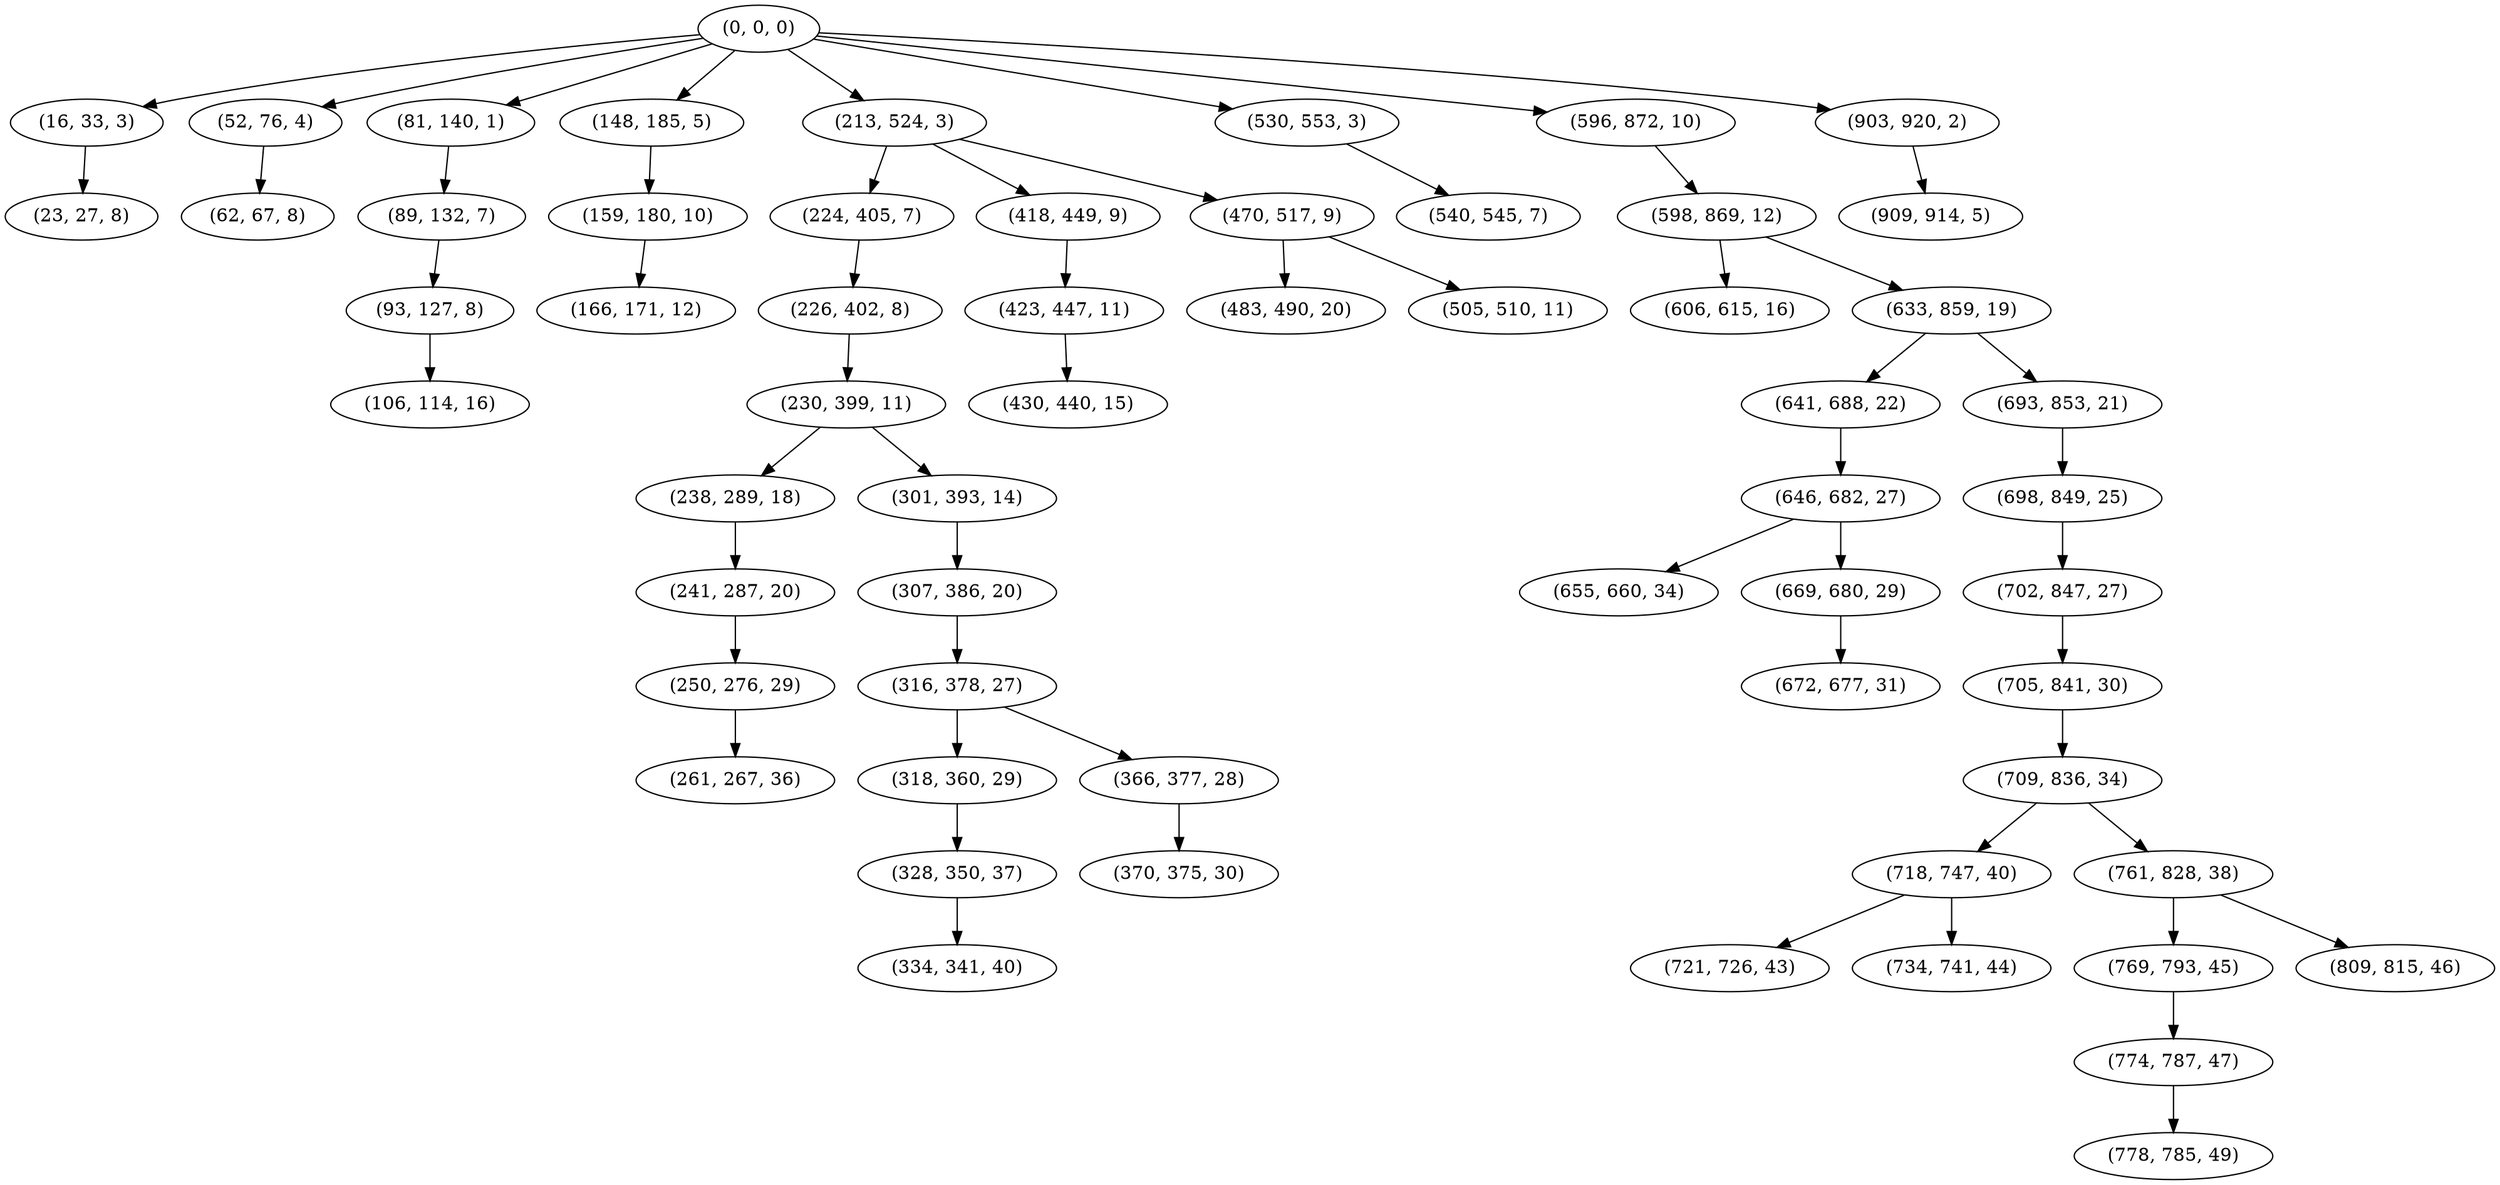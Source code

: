 digraph tree {
    "(0, 0, 0)";
    "(16, 33, 3)";
    "(23, 27, 8)";
    "(52, 76, 4)";
    "(62, 67, 8)";
    "(81, 140, 1)";
    "(89, 132, 7)";
    "(93, 127, 8)";
    "(106, 114, 16)";
    "(148, 185, 5)";
    "(159, 180, 10)";
    "(166, 171, 12)";
    "(213, 524, 3)";
    "(224, 405, 7)";
    "(226, 402, 8)";
    "(230, 399, 11)";
    "(238, 289, 18)";
    "(241, 287, 20)";
    "(250, 276, 29)";
    "(261, 267, 36)";
    "(301, 393, 14)";
    "(307, 386, 20)";
    "(316, 378, 27)";
    "(318, 360, 29)";
    "(328, 350, 37)";
    "(334, 341, 40)";
    "(366, 377, 28)";
    "(370, 375, 30)";
    "(418, 449, 9)";
    "(423, 447, 11)";
    "(430, 440, 15)";
    "(470, 517, 9)";
    "(483, 490, 20)";
    "(505, 510, 11)";
    "(530, 553, 3)";
    "(540, 545, 7)";
    "(596, 872, 10)";
    "(598, 869, 12)";
    "(606, 615, 16)";
    "(633, 859, 19)";
    "(641, 688, 22)";
    "(646, 682, 27)";
    "(655, 660, 34)";
    "(669, 680, 29)";
    "(672, 677, 31)";
    "(693, 853, 21)";
    "(698, 849, 25)";
    "(702, 847, 27)";
    "(705, 841, 30)";
    "(709, 836, 34)";
    "(718, 747, 40)";
    "(721, 726, 43)";
    "(734, 741, 44)";
    "(761, 828, 38)";
    "(769, 793, 45)";
    "(774, 787, 47)";
    "(778, 785, 49)";
    "(809, 815, 46)";
    "(903, 920, 2)";
    "(909, 914, 5)";
    "(0, 0, 0)" -> "(16, 33, 3)";
    "(0, 0, 0)" -> "(52, 76, 4)";
    "(0, 0, 0)" -> "(81, 140, 1)";
    "(0, 0, 0)" -> "(148, 185, 5)";
    "(0, 0, 0)" -> "(213, 524, 3)";
    "(0, 0, 0)" -> "(530, 553, 3)";
    "(0, 0, 0)" -> "(596, 872, 10)";
    "(0, 0, 0)" -> "(903, 920, 2)";
    "(16, 33, 3)" -> "(23, 27, 8)";
    "(52, 76, 4)" -> "(62, 67, 8)";
    "(81, 140, 1)" -> "(89, 132, 7)";
    "(89, 132, 7)" -> "(93, 127, 8)";
    "(93, 127, 8)" -> "(106, 114, 16)";
    "(148, 185, 5)" -> "(159, 180, 10)";
    "(159, 180, 10)" -> "(166, 171, 12)";
    "(213, 524, 3)" -> "(224, 405, 7)";
    "(213, 524, 3)" -> "(418, 449, 9)";
    "(213, 524, 3)" -> "(470, 517, 9)";
    "(224, 405, 7)" -> "(226, 402, 8)";
    "(226, 402, 8)" -> "(230, 399, 11)";
    "(230, 399, 11)" -> "(238, 289, 18)";
    "(230, 399, 11)" -> "(301, 393, 14)";
    "(238, 289, 18)" -> "(241, 287, 20)";
    "(241, 287, 20)" -> "(250, 276, 29)";
    "(250, 276, 29)" -> "(261, 267, 36)";
    "(301, 393, 14)" -> "(307, 386, 20)";
    "(307, 386, 20)" -> "(316, 378, 27)";
    "(316, 378, 27)" -> "(318, 360, 29)";
    "(316, 378, 27)" -> "(366, 377, 28)";
    "(318, 360, 29)" -> "(328, 350, 37)";
    "(328, 350, 37)" -> "(334, 341, 40)";
    "(366, 377, 28)" -> "(370, 375, 30)";
    "(418, 449, 9)" -> "(423, 447, 11)";
    "(423, 447, 11)" -> "(430, 440, 15)";
    "(470, 517, 9)" -> "(483, 490, 20)";
    "(470, 517, 9)" -> "(505, 510, 11)";
    "(530, 553, 3)" -> "(540, 545, 7)";
    "(596, 872, 10)" -> "(598, 869, 12)";
    "(598, 869, 12)" -> "(606, 615, 16)";
    "(598, 869, 12)" -> "(633, 859, 19)";
    "(633, 859, 19)" -> "(641, 688, 22)";
    "(633, 859, 19)" -> "(693, 853, 21)";
    "(641, 688, 22)" -> "(646, 682, 27)";
    "(646, 682, 27)" -> "(655, 660, 34)";
    "(646, 682, 27)" -> "(669, 680, 29)";
    "(669, 680, 29)" -> "(672, 677, 31)";
    "(693, 853, 21)" -> "(698, 849, 25)";
    "(698, 849, 25)" -> "(702, 847, 27)";
    "(702, 847, 27)" -> "(705, 841, 30)";
    "(705, 841, 30)" -> "(709, 836, 34)";
    "(709, 836, 34)" -> "(718, 747, 40)";
    "(709, 836, 34)" -> "(761, 828, 38)";
    "(718, 747, 40)" -> "(721, 726, 43)";
    "(718, 747, 40)" -> "(734, 741, 44)";
    "(761, 828, 38)" -> "(769, 793, 45)";
    "(761, 828, 38)" -> "(809, 815, 46)";
    "(769, 793, 45)" -> "(774, 787, 47)";
    "(774, 787, 47)" -> "(778, 785, 49)";
    "(903, 920, 2)" -> "(909, 914, 5)";
}
